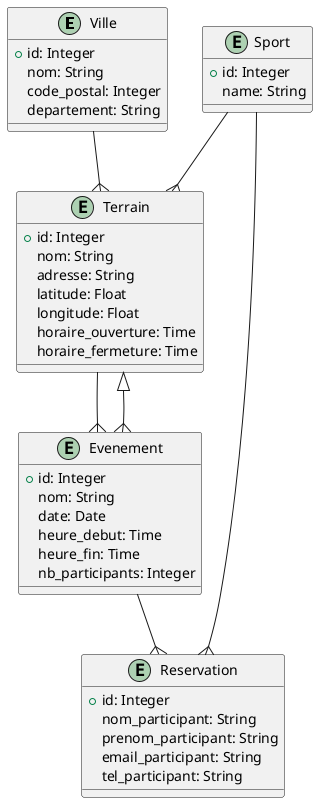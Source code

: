 @startuml
entity "Ville" {
  + id: Integer
  nom: String
  code_postal: Integer
  departement: String
}

entity "Terrain" {
  + id: Integer
  nom: String
  adresse: String
  latitude: Float
  longitude: Float
  horaire_ouverture: Time
  horaire_fermeture: Time
}

entity "Evenement" {
  + id: Integer
  nom: String
  date: Date
  heure_debut: Time
  heure_fin: Time
  nb_participants: Integer
}

entity "Sport" {
  + id: Integer
  name: String
}

entity "Reservation" {
  + id: Integer
  nom_participant: String
  prenom_participant: String
  email_participant: String
  tel_participant: String
}

Ville --{ Terrain
Terrain --{ Evenement
Evenement }--|> Terrain
Evenement --{ Reservation
Sport --{ Terrain
Sport --{ Reservation
@enduml